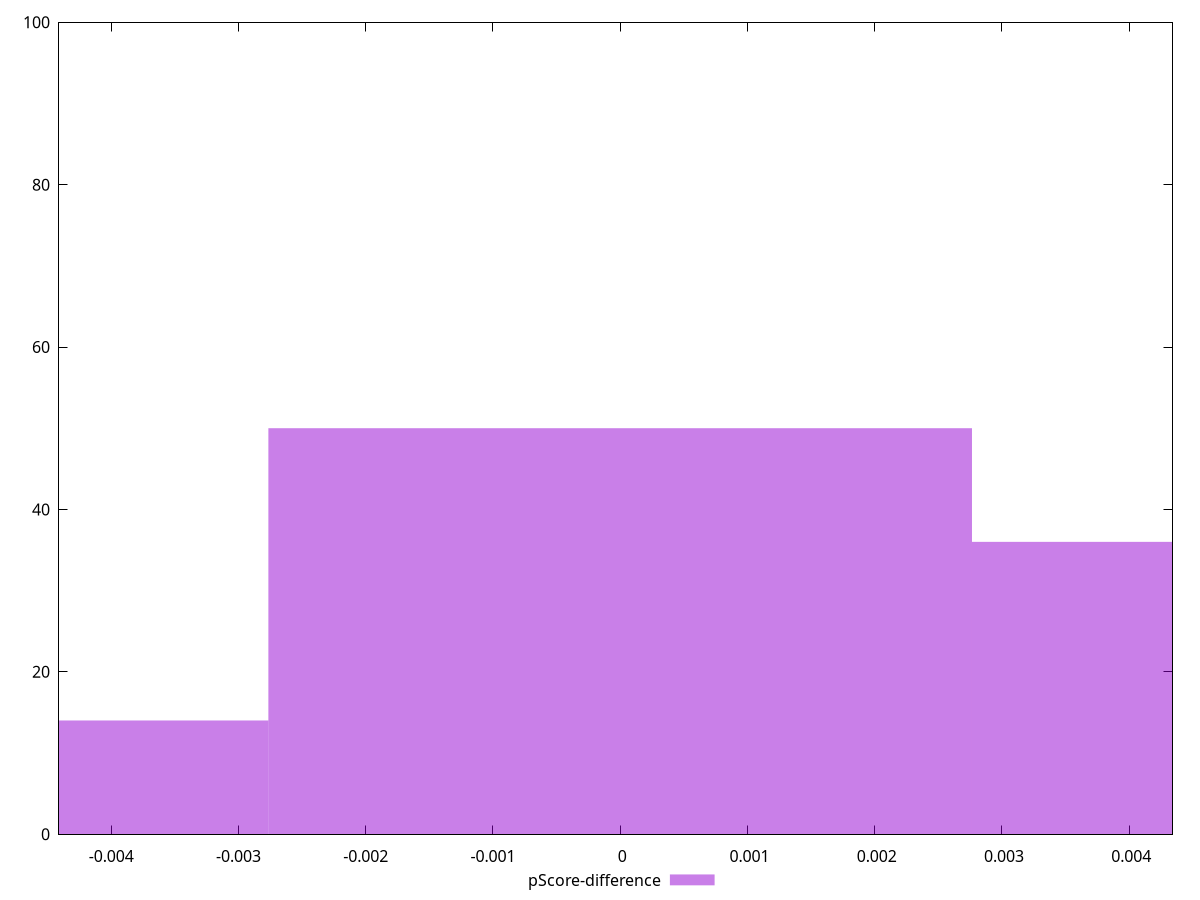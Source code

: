 reset

$pScoreDifference <<EOF
0 50
0.005528881091451572 36
-0.005528881091451572 14
EOF

set key outside below
set boxwidth 0.005528881091451572
set xrange [-0.004409725758792282:0.004340135586311633]
set yrange [0:100]
set trange [0:100]
set style fill transparent solid 0.5 noborder
set terminal svg size 640, 490 enhanced background rgb 'white'
set output "report_00018_2021-02-10T15-25-16.877Z/first-cpu-idle/samples/pages+cached/pScore-difference/histogram.svg"

plot $pScoreDifference title "pScore-difference" with boxes

reset
